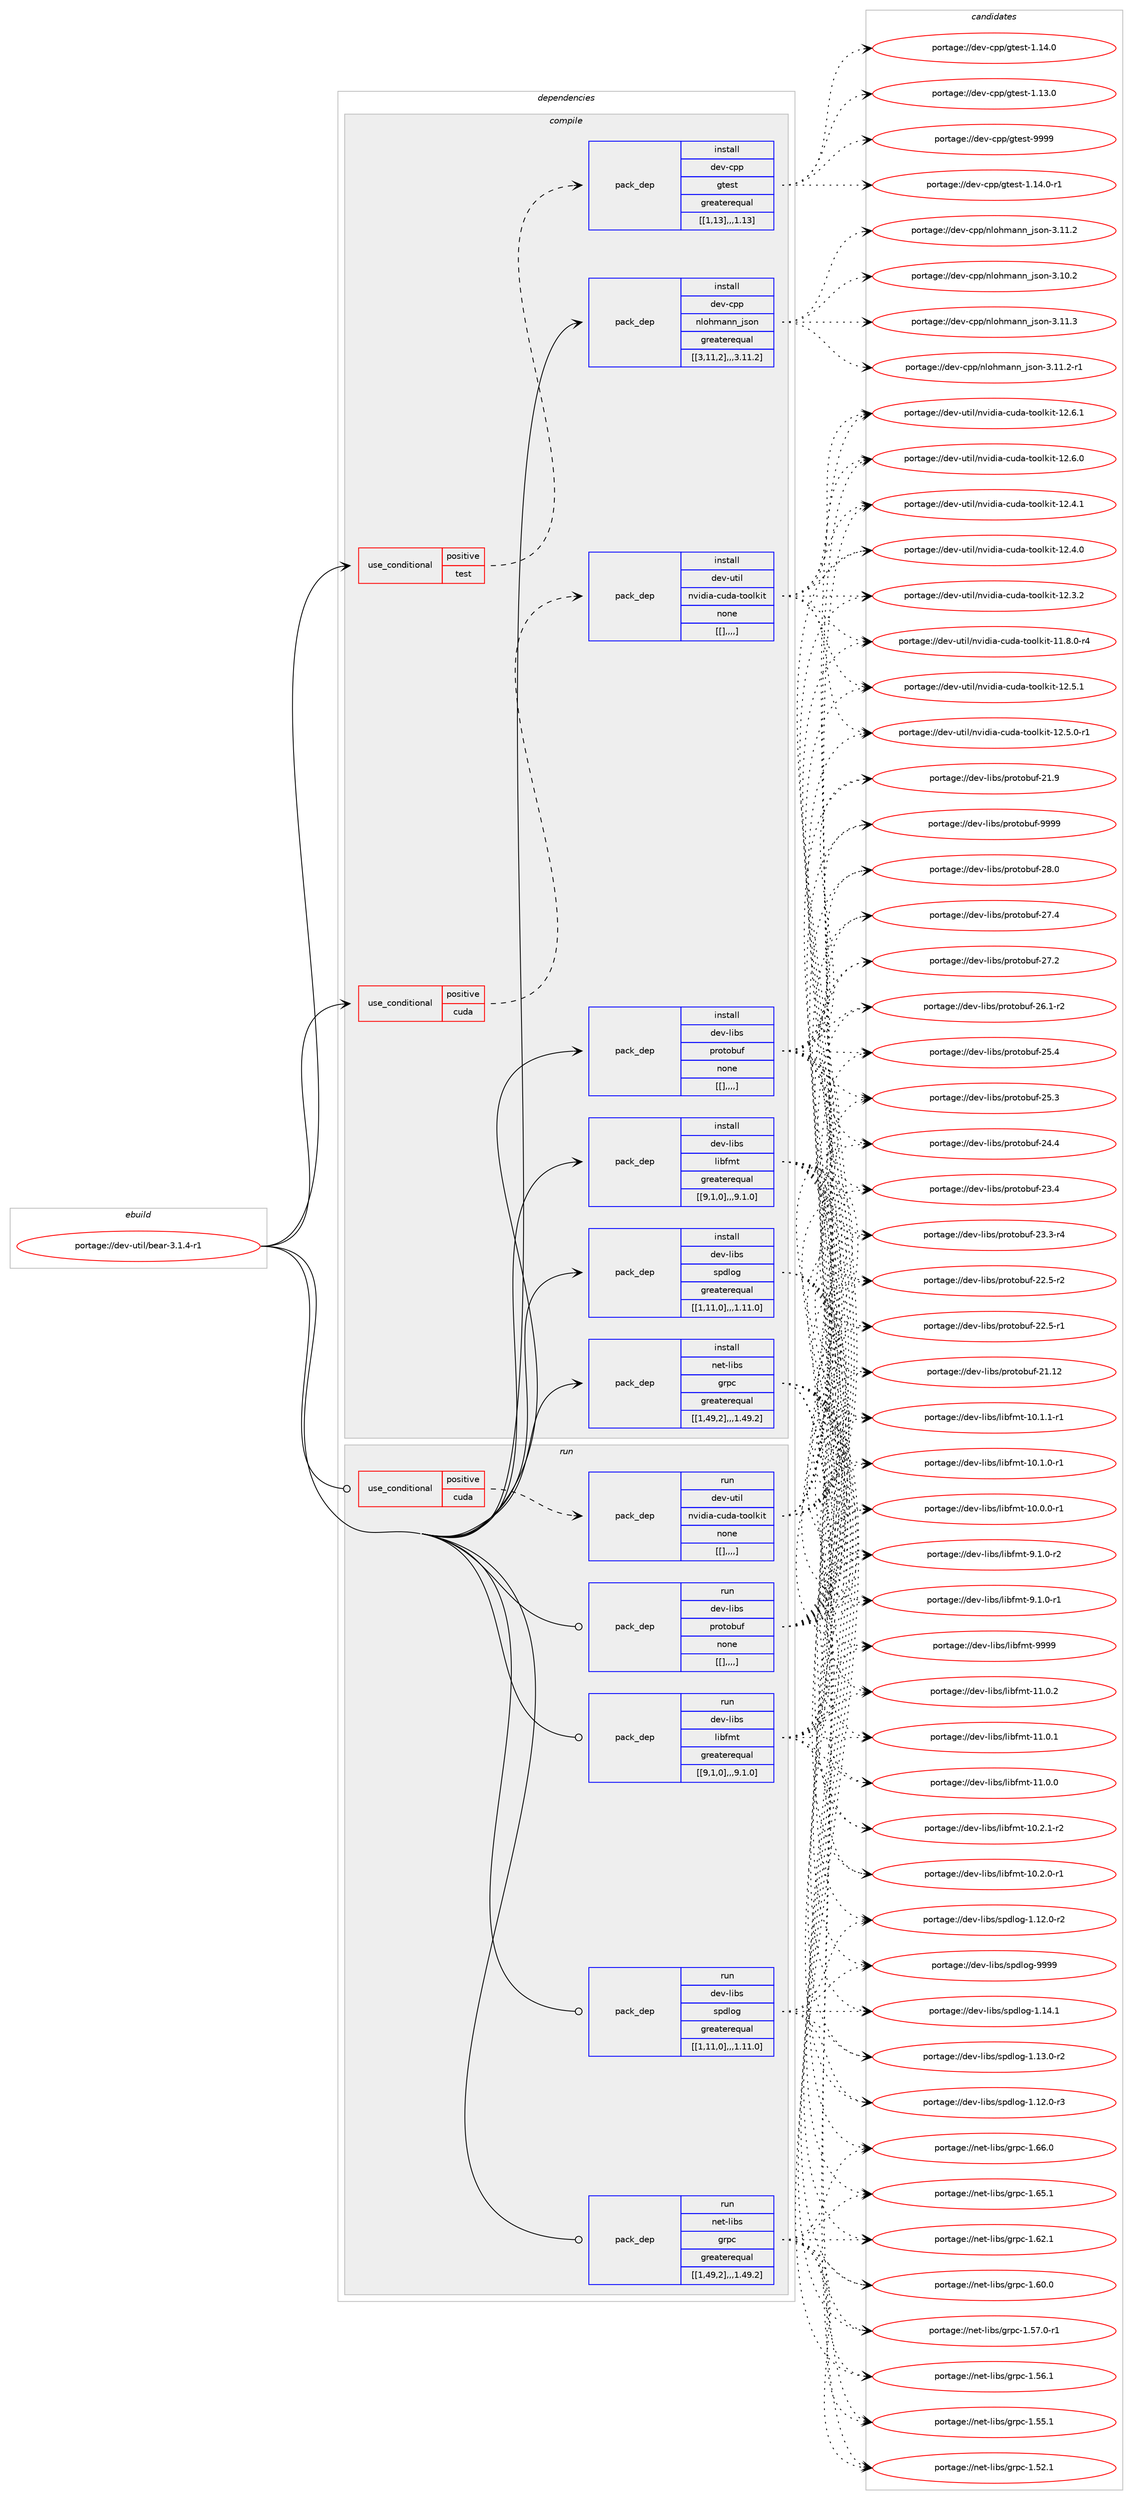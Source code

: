 digraph prolog {

# *************
# Graph options
# *************

newrank=true;
concentrate=true;
compound=true;
graph [rankdir=LR,fontname=Helvetica,fontsize=10,ranksep=1.5];#, ranksep=2.5, nodesep=0.2];
edge  [arrowhead=vee];
node  [fontname=Helvetica,fontsize=10];

# **********
# The ebuild
# **********

subgraph cluster_leftcol {
color=gray;
label=<<i>ebuild</i>>;
id [label="portage://dev-util/bear-3.1.4-r1", color=red, width=4, href="../dev-util/bear-3.1.4-r1.svg"];
}

# ****************
# The dependencies
# ****************

subgraph cluster_midcol {
color=gray;
label=<<i>dependencies</i>>;
subgraph cluster_compile {
fillcolor="#eeeeee";
style=filled;
label=<<i>compile</i>>;
subgraph cond61048 {
dependency214590 [label=<<TABLE BORDER="0" CELLBORDER="1" CELLSPACING="0" CELLPADDING="4"><TR><TD ROWSPAN="3" CELLPADDING="10">use_conditional</TD></TR><TR><TD>positive</TD></TR><TR><TD>cuda</TD></TR></TABLE>>, shape=none, color=red];
subgraph pack152149 {
dependency214591 [label=<<TABLE BORDER="0" CELLBORDER="1" CELLSPACING="0" CELLPADDING="4" WIDTH="220"><TR><TD ROWSPAN="6" CELLPADDING="30">pack_dep</TD></TR><TR><TD WIDTH="110">install</TD></TR><TR><TD>dev-util</TD></TR><TR><TD>nvidia-cuda-toolkit</TD></TR><TR><TD>none</TD></TR><TR><TD>[[],,,,]</TD></TR></TABLE>>, shape=none, color=blue];
}
dependency214590:e -> dependency214591:w [weight=20,style="dashed",arrowhead="vee"];
}
id:e -> dependency214590:w [weight=20,style="solid",arrowhead="vee"];
subgraph cond61049 {
dependency214592 [label=<<TABLE BORDER="0" CELLBORDER="1" CELLSPACING="0" CELLPADDING="4"><TR><TD ROWSPAN="3" CELLPADDING="10">use_conditional</TD></TR><TR><TD>positive</TD></TR><TR><TD>test</TD></TR></TABLE>>, shape=none, color=red];
subgraph pack152150 {
dependency214593 [label=<<TABLE BORDER="0" CELLBORDER="1" CELLSPACING="0" CELLPADDING="4" WIDTH="220"><TR><TD ROWSPAN="6" CELLPADDING="30">pack_dep</TD></TR><TR><TD WIDTH="110">install</TD></TR><TR><TD>dev-cpp</TD></TR><TR><TD>gtest</TD></TR><TR><TD>greaterequal</TD></TR><TR><TD>[[1,13],,,1.13]</TD></TR></TABLE>>, shape=none, color=blue];
}
dependency214592:e -> dependency214593:w [weight=20,style="dashed",arrowhead="vee"];
}
id:e -> dependency214592:w [weight=20,style="solid",arrowhead="vee"];
subgraph pack152151 {
dependency214594 [label=<<TABLE BORDER="0" CELLBORDER="1" CELLSPACING="0" CELLPADDING="4" WIDTH="220"><TR><TD ROWSPAN="6" CELLPADDING="30">pack_dep</TD></TR><TR><TD WIDTH="110">install</TD></TR><TR><TD>dev-cpp</TD></TR><TR><TD>nlohmann_json</TD></TR><TR><TD>greaterequal</TD></TR><TR><TD>[[3,11,2],,,3.11.2]</TD></TR></TABLE>>, shape=none, color=blue];
}
id:e -> dependency214594:w [weight=20,style="solid",arrowhead="vee"];
subgraph pack152152 {
dependency214595 [label=<<TABLE BORDER="0" CELLBORDER="1" CELLSPACING="0" CELLPADDING="4" WIDTH="220"><TR><TD ROWSPAN="6" CELLPADDING="30">pack_dep</TD></TR><TR><TD WIDTH="110">install</TD></TR><TR><TD>dev-libs</TD></TR><TR><TD>libfmt</TD></TR><TR><TD>greaterequal</TD></TR><TR><TD>[[9,1,0],,,9.1.0]</TD></TR></TABLE>>, shape=none, color=blue];
}
id:e -> dependency214595:w [weight=20,style="solid",arrowhead="vee"];
subgraph pack152153 {
dependency214596 [label=<<TABLE BORDER="0" CELLBORDER="1" CELLSPACING="0" CELLPADDING="4" WIDTH="220"><TR><TD ROWSPAN="6" CELLPADDING="30">pack_dep</TD></TR><TR><TD WIDTH="110">install</TD></TR><TR><TD>dev-libs</TD></TR><TR><TD>protobuf</TD></TR><TR><TD>none</TD></TR><TR><TD>[[],,,,]</TD></TR></TABLE>>, shape=none, color=blue];
}
id:e -> dependency214596:w [weight=20,style="solid",arrowhead="vee"];
subgraph pack152154 {
dependency214597 [label=<<TABLE BORDER="0" CELLBORDER="1" CELLSPACING="0" CELLPADDING="4" WIDTH="220"><TR><TD ROWSPAN="6" CELLPADDING="30">pack_dep</TD></TR><TR><TD WIDTH="110">install</TD></TR><TR><TD>dev-libs</TD></TR><TR><TD>spdlog</TD></TR><TR><TD>greaterequal</TD></TR><TR><TD>[[1,11,0],,,1.11.0]</TD></TR></TABLE>>, shape=none, color=blue];
}
id:e -> dependency214597:w [weight=20,style="solid",arrowhead="vee"];
subgraph pack152155 {
dependency214598 [label=<<TABLE BORDER="0" CELLBORDER="1" CELLSPACING="0" CELLPADDING="4" WIDTH="220"><TR><TD ROWSPAN="6" CELLPADDING="30">pack_dep</TD></TR><TR><TD WIDTH="110">install</TD></TR><TR><TD>net-libs</TD></TR><TR><TD>grpc</TD></TR><TR><TD>greaterequal</TD></TR><TR><TD>[[1,49,2],,,1.49.2]</TD></TR></TABLE>>, shape=none, color=blue];
}
id:e -> dependency214598:w [weight=20,style="solid",arrowhead="vee"];
}
subgraph cluster_compileandrun {
fillcolor="#eeeeee";
style=filled;
label=<<i>compile and run</i>>;
}
subgraph cluster_run {
fillcolor="#eeeeee";
style=filled;
label=<<i>run</i>>;
subgraph cond61050 {
dependency214599 [label=<<TABLE BORDER="0" CELLBORDER="1" CELLSPACING="0" CELLPADDING="4"><TR><TD ROWSPAN="3" CELLPADDING="10">use_conditional</TD></TR><TR><TD>positive</TD></TR><TR><TD>cuda</TD></TR></TABLE>>, shape=none, color=red];
subgraph pack152156 {
dependency214600 [label=<<TABLE BORDER="0" CELLBORDER="1" CELLSPACING="0" CELLPADDING="4" WIDTH="220"><TR><TD ROWSPAN="6" CELLPADDING="30">pack_dep</TD></TR><TR><TD WIDTH="110">run</TD></TR><TR><TD>dev-util</TD></TR><TR><TD>nvidia-cuda-toolkit</TD></TR><TR><TD>none</TD></TR><TR><TD>[[],,,,]</TD></TR></TABLE>>, shape=none, color=blue];
}
dependency214599:e -> dependency214600:w [weight=20,style="dashed",arrowhead="vee"];
}
id:e -> dependency214599:w [weight=20,style="solid",arrowhead="odot"];
subgraph pack152157 {
dependency214601 [label=<<TABLE BORDER="0" CELLBORDER="1" CELLSPACING="0" CELLPADDING="4" WIDTH="220"><TR><TD ROWSPAN="6" CELLPADDING="30">pack_dep</TD></TR><TR><TD WIDTH="110">run</TD></TR><TR><TD>dev-libs</TD></TR><TR><TD>libfmt</TD></TR><TR><TD>greaterequal</TD></TR><TR><TD>[[9,1,0],,,9.1.0]</TD></TR></TABLE>>, shape=none, color=blue];
}
id:e -> dependency214601:w [weight=20,style="solid",arrowhead="odot"];
subgraph pack152158 {
dependency214602 [label=<<TABLE BORDER="0" CELLBORDER="1" CELLSPACING="0" CELLPADDING="4" WIDTH="220"><TR><TD ROWSPAN="6" CELLPADDING="30">pack_dep</TD></TR><TR><TD WIDTH="110">run</TD></TR><TR><TD>dev-libs</TD></TR><TR><TD>protobuf</TD></TR><TR><TD>none</TD></TR><TR><TD>[[],,,,]</TD></TR></TABLE>>, shape=none, color=blue];
}
id:e -> dependency214602:w [weight=20,style="solid",arrowhead="odot"];
subgraph pack152159 {
dependency214603 [label=<<TABLE BORDER="0" CELLBORDER="1" CELLSPACING="0" CELLPADDING="4" WIDTH="220"><TR><TD ROWSPAN="6" CELLPADDING="30">pack_dep</TD></TR><TR><TD WIDTH="110">run</TD></TR><TR><TD>dev-libs</TD></TR><TR><TD>spdlog</TD></TR><TR><TD>greaterequal</TD></TR><TR><TD>[[1,11,0],,,1.11.0]</TD></TR></TABLE>>, shape=none, color=blue];
}
id:e -> dependency214603:w [weight=20,style="solid",arrowhead="odot"];
subgraph pack152160 {
dependency214604 [label=<<TABLE BORDER="0" CELLBORDER="1" CELLSPACING="0" CELLPADDING="4" WIDTH="220"><TR><TD ROWSPAN="6" CELLPADDING="30">pack_dep</TD></TR><TR><TD WIDTH="110">run</TD></TR><TR><TD>net-libs</TD></TR><TR><TD>grpc</TD></TR><TR><TD>greaterequal</TD></TR><TR><TD>[[1,49,2],,,1.49.2]</TD></TR></TABLE>>, shape=none, color=blue];
}
id:e -> dependency214604:w [weight=20,style="solid",arrowhead="odot"];
}
}

# **************
# The candidates
# **************

subgraph cluster_choices {
rank=same;
color=gray;
label=<<i>candidates</i>>;

subgraph choice152149 {
color=black;
nodesep=1;
choice1001011184511711610510847110118105100105974599117100974511611111110810710511645495046544649 [label="portage://dev-util/nvidia-cuda-toolkit-12.6.1", color=red, width=4,href="../dev-util/nvidia-cuda-toolkit-12.6.1.svg"];
choice1001011184511711610510847110118105100105974599117100974511611111110810710511645495046544648 [label="portage://dev-util/nvidia-cuda-toolkit-12.6.0", color=red, width=4,href="../dev-util/nvidia-cuda-toolkit-12.6.0.svg"];
choice1001011184511711610510847110118105100105974599117100974511611111110810710511645495046534649 [label="portage://dev-util/nvidia-cuda-toolkit-12.5.1", color=red, width=4,href="../dev-util/nvidia-cuda-toolkit-12.5.1.svg"];
choice10010111845117116105108471101181051001059745991171009745116111111108107105116454950465346484511449 [label="portage://dev-util/nvidia-cuda-toolkit-12.5.0-r1", color=red, width=4,href="../dev-util/nvidia-cuda-toolkit-12.5.0-r1.svg"];
choice1001011184511711610510847110118105100105974599117100974511611111110810710511645495046524649 [label="portage://dev-util/nvidia-cuda-toolkit-12.4.1", color=red, width=4,href="../dev-util/nvidia-cuda-toolkit-12.4.1.svg"];
choice1001011184511711610510847110118105100105974599117100974511611111110810710511645495046524648 [label="portage://dev-util/nvidia-cuda-toolkit-12.4.0", color=red, width=4,href="../dev-util/nvidia-cuda-toolkit-12.4.0.svg"];
choice1001011184511711610510847110118105100105974599117100974511611111110810710511645495046514650 [label="portage://dev-util/nvidia-cuda-toolkit-12.3.2", color=red, width=4,href="../dev-util/nvidia-cuda-toolkit-12.3.2.svg"];
choice10010111845117116105108471101181051001059745991171009745116111111108107105116454949465646484511452 [label="portage://dev-util/nvidia-cuda-toolkit-11.8.0-r4", color=red, width=4,href="../dev-util/nvidia-cuda-toolkit-11.8.0-r4.svg"];
dependency214591:e -> choice1001011184511711610510847110118105100105974599117100974511611111110810710511645495046544649:w [style=dotted,weight="100"];
dependency214591:e -> choice1001011184511711610510847110118105100105974599117100974511611111110810710511645495046544648:w [style=dotted,weight="100"];
dependency214591:e -> choice1001011184511711610510847110118105100105974599117100974511611111110810710511645495046534649:w [style=dotted,weight="100"];
dependency214591:e -> choice10010111845117116105108471101181051001059745991171009745116111111108107105116454950465346484511449:w [style=dotted,weight="100"];
dependency214591:e -> choice1001011184511711610510847110118105100105974599117100974511611111110810710511645495046524649:w [style=dotted,weight="100"];
dependency214591:e -> choice1001011184511711610510847110118105100105974599117100974511611111110810710511645495046524648:w [style=dotted,weight="100"];
dependency214591:e -> choice1001011184511711610510847110118105100105974599117100974511611111110810710511645495046514650:w [style=dotted,weight="100"];
dependency214591:e -> choice10010111845117116105108471101181051001059745991171009745116111111108107105116454949465646484511452:w [style=dotted,weight="100"];
}
subgraph choice152150 {
color=black;
nodesep=1;
choice1001011184599112112471031161011151164557575757 [label="portage://dev-cpp/gtest-9999", color=red, width=4,href="../dev-cpp/gtest-9999.svg"];
choice100101118459911211247103116101115116454946495246484511449 [label="portage://dev-cpp/gtest-1.14.0-r1", color=red, width=4,href="../dev-cpp/gtest-1.14.0-r1.svg"];
choice10010111845991121124710311610111511645494649524648 [label="portage://dev-cpp/gtest-1.14.0", color=red, width=4,href="../dev-cpp/gtest-1.14.0.svg"];
choice10010111845991121124710311610111511645494649514648 [label="portage://dev-cpp/gtest-1.13.0", color=red, width=4,href="../dev-cpp/gtest-1.13.0.svg"];
dependency214593:e -> choice1001011184599112112471031161011151164557575757:w [style=dotted,weight="100"];
dependency214593:e -> choice100101118459911211247103116101115116454946495246484511449:w [style=dotted,weight="100"];
dependency214593:e -> choice10010111845991121124710311610111511645494649524648:w [style=dotted,weight="100"];
dependency214593:e -> choice10010111845991121124710311610111511645494649514648:w [style=dotted,weight="100"];
}
subgraph choice152151 {
color=black;
nodesep=1;
choice100101118459911211247110108111104109971101109510611511111045514649494651 [label="portage://dev-cpp/nlohmann_json-3.11.3", color=red, width=4,href="../dev-cpp/nlohmann_json-3.11.3.svg"];
choice1001011184599112112471101081111041099711011095106115111110455146494946504511449 [label="portage://dev-cpp/nlohmann_json-3.11.2-r1", color=red, width=4,href="../dev-cpp/nlohmann_json-3.11.2-r1.svg"];
choice100101118459911211247110108111104109971101109510611511111045514649494650 [label="portage://dev-cpp/nlohmann_json-3.11.2", color=red, width=4,href="../dev-cpp/nlohmann_json-3.11.2.svg"];
choice100101118459911211247110108111104109971101109510611511111045514649484650 [label="portage://dev-cpp/nlohmann_json-3.10.2", color=red, width=4,href="../dev-cpp/nlohmann_json-3.10.2.svg"];
dependency214594:e -> choice100101118459911211247110108111104109971101109510611511111045514649494651:w [style=dotted,weight="100"];
dependency214594:e -> choice1001011184599112112471101081111041099711011095106115111110455146494946504511449:w [style=dotted,weight="100"];
dependency214594:e -> choice100101118459911211247110108111104109971101109510611511111045514649494650:w [style=dotted,weight="100"];
dependency214594:e -> choice100101118459911211247110108111104109971101109510611511111045514649484650:w [style=dotted,weight="100"];
}
subgraph choice152152 {
color=black;
nodesep=1;
choice100101118451081059811547108105981021091164557575757 [label="portage://dev-libs/libfmt-9999", color=red, width=4,href="../dev-libs/libfmt-9999.svg"];
choice1001011184510810598115471081059810210911645494946484650 [label="portage://dev-libs/libfmt-11.0.2", color=red, width=4,href="../dev-libs/libfmt-11.0.2.svg"];
choice1001011184510810598115471081059810210911645494946484649 [label="portage://dev-libs/libfmt-11.0.1", color=red, width=4,href="../dev-libs/libfmt-11.0.1.svg"];
choice1001011184510810598115471081059810210911645494946484648 [label="portage://dev-libs/libfmt-11.0.0", color=red, width=4,href="../dev-libs/libfmt-11.0.0.svg"];
choice10010111845108105981154710810598102109116454948465046494511450 [label="portage://dev-libs/libfmt-10.2.1-r2", color=red, width=4,href="../dev-libs/libfmt-10.2.1-r2.svg"];
choice10010111845108105981154710810598102109116454948465046484511449 [label="portage://dev-libs/libfmt-10.2.0-r1", color=red, width=4,href="../dev-libs/libfmt-10.2.0-r1.svg"];
choice10010111845108105981154710810598102109116454948464946494511449 [label="portage://dev-libs/libfmt-10.1.1-r1", color=red, width=4,href="../dev-libs/libfmt-10.1.1-r1.svg"];
choice10010111845108105981154710810598102109116454948464946484511449 [label="portage://dev-libs/libfmt-10.1.0-r1", color=red, width=4,href="../dev-libs/libfmt-10.1.0-r1.svg"];
choice10010111845108105981154710810598102109116454948464846484511449 [label="portage://dev-libs/libfmt-10.0.0-r1", color=red, width=4,href="../dev-libs/libfmt-10.0.0-r1.svg"];
choice100101118451081059811547108105981021091164557464946484511450 [label="portage://dev-libs/libfmt-9.1.0-r2", color=red, width=4,href="../dev-libs/libfmt-9.1.0-r2.svg"];
choice100101118451081059811547108105981021091164557464946484511449 [label="portage://dev-libs/libfmt-9.1.0-r1", color=red, width=4,href="../dev-libs/libfmt-9.1.0-r1.svg"];
dependency214595:e -> choice100101118451081059811547108105981021091164557575757:w [style=dotted,weight="100"];
dependency214595:e -> choice1001011184510810598115471081059810210911645494946484650:w [style=dotted,weight="100"];
dependency214595:e -> choice1001011184510810598115471081059810210911645494946484649:w [style=dotted,weight="100"];
dependency214595:e -> choice1001011184510810598115471081059810210911645494946484648:w [style=dotted,weight="100"];
dependency214595:e -> choice10010111845108105981154710810598102109116454948465046494511450:w [style=dotted,weight="100"];
dependency214595:e -> choice10010111845108105981154710810598102109116454948465046484511449:w [style=dotted,weight="100"];
dependency214595:e -> choice10010111845108105981154710810598102109116454948464946494511449:w [style=dotted,weight="100"];
dependency214595:e -> choice10010111845108105981154710810598102109116454948464946484511449:w [style=dotted,weight="100"];
dependency214595:e -> choice10010111845108105981154710810598102109116454948464846484511449:w [style=dotted,weight="100"];
dependency214595:e -> choice100101118451081059811547108105981021091164557464946484511450:w [style=dotted,weight="100"];
dependency214595:e -> choice100101118451081059811547108105981021091164557464946484511449:w [style=dotted,weight="100"];
}
subgraph choice152153 {
color=black;
nodesep=1;
choice100101118451081059811547112114111116111981171024557575757 [label="portage://dev-libs/protobuf-9999", color=red, width=4,href="../dev-libs/protobuf-9999.svg"];
choice100101118451081059811547112114111116111981171024550564648 [label="portage://dev-libs/protobuf-28.0", color=red, width=4,href="../dev-libs/protobuf-28.0.svg"];
choice100101118451081059811547112114111116111981171024550554652 [label="portage://dev-libs/protobuf-27.4", color=red, width=4,href="../dev-libs/protobuf-27.4.svg"];
choice100101118451081059811547112114111116111981171024550554650 [label="portage://dev-libs/protobuf-27.2", color=red, width=4,href="../dev-libs/protobuf-27.2.svg"];
choice1001011184510810598115471121141111161119811710245505446494511450 [label="portage://dev-libs/protobuf-26.1-r2", color=red, width=4,href="../dev-libs/protobuf-26.1-r2.svg"];
choice100101118451081059811547112114111116111981171024550534652 [label="portage://dev-libs/protobuf-25.4", color=red, width=4,href="../dev-libs/protobuf-25.4.svg"];
choice100101118451081059811547112114111116111981171024550534651 [label="portage://dev-libs/protobuf-25.3", color=red, width=4,href="../dev-libs/protobuf-25.3.svg"];
choice100101118451081059811547112114111116111981171024550524652 [label="portage://dev-libs/protobuf-24.4", color=red, width=4,href="../dev-libs/protobuf-24.4.svg"];
choice100101118451081059811547112114111116111981171024550514652 [label="portage://dev-libs/protobuf-23.4", color=red, width=4,href="../dev-libs/protobuf-23.4.svg"];
choice1001011184510810598115471121141111161119811710245505146514511452 [label="portage://dev-libs/protobuf-23.3-r4", color=red, width=4,href="../dev-libs/protobuf-23.3-r4.svg"];
choice1001011184510810598115471121141111161119811710245505046534511450 [label="portage://dev-libs/protobuf-22.5-r2", color=red, width=4,href="../dev-libs/protobuf-22.5-r2.svg"];
choice1001011184510810598115471121141111161119811710245505046534511449 [label="portage://dev-libs/protobuf-22.5-r1", color=red, width=4,href="../dev-libs/protobuf-22.5-r1.svg"];
choice10010111845108105981154711211411111611198117102455049464950 [label="portage://dev-libs/protobuf-21.12", color=red, width=4,href="../dev-libs/protobuf-21.12.svg"];
choice100101118451081059811547112114111116111981171024550494657 [label="portage://dev-libs/protobuf-21.9", color=red, width=4,href="../dev-libs/protobuf-21.9.svg"];
dependency214596:e -> choice100101118451081059811547112114111116111981171024557575757:w [style=dotted,weight="100"];
dependency214596:e -> choice100101118451081059811547112114111116111981171024550564648:w [style=dotted,weight="100"];
dependency214596:e -> choice100101118451081059811547112114111116111981171024550554652:w [style=dotted,weight="100"];
dependency214596:e -> choice100101118451081059811547112114111116111981171024550554650:w [style=dotted,weight="100"];
dependency214596:e -> choice1001011184510810598115471121141111161119811710245505446494511450:w [style=dotted,weight="100"];
dependency214596:e -> choice100101118451081059811547112114111116111981171024550534652:w [style=dotted,weight="100"];
dependency214596:e -> choice100101118451081059811547112114111116111981171024550534651:w [style=dotted,weight="100"];
dependency214596:e -> choice100101118451081059811547112114111116111981171024550524652:w [style=dotted,weight="100"];
dependency214596:e -> choice100101118451081059811547112114111116111981171024550514652:w [style=dotted,weight="100"];
dependency214596:e -> choice1001011184510810598115471121141111161119811710245505146514511452:w [style=dotted,weight="100"];
dependency214596:e -> choice1001011184510810598115471121141111161119811710245505046534511450:w [style=dotted,weight="100"];
dependency214596:e -> choice1001011184510810598115471121141111161119811710245505046534511449:w [style=dotted,weight="100"];
dependency214596:e -> choice10010111845108105981154711211411111611198117102455049464950:w [style=dotted,weight="100"];
dependency214596:e -> choice100101118451081059811547112114111116111981171024550494657:w [style=dotted,weight="100"];
}
subgraph choice152154 {
color=black;
nodesep=1;
choice1001011184510810598115471151121001081111034557575757 [label="portage://dev-libs/spdlog-9999", color=red, width=4,href="../dev-libs/spdlog-9999.svg"];
choice10010111845108105981154711511210010811110345494649524649 [label="portage://dev-libs/spdlog-1.14.1", color=red, width=4,href="../dev-libs/spdlog-1.14.1.svg"];
choice100101118451081059811547115112100108111103454946495146484511450 [label="portage://dev-libs/spdlog-1.13.0-r2", color=red, width=4,href="../dev-libs/spdlog-1.13.0-r2.svg"];
choice100101118451081059811547115112100108111103454946495046484511451 [label="portage://dev-libs/spdlog-1.12.0-r3", color=red, width=4,href="../dev-libs/spdlog-1.12.0-r3.svg"];
choice100101118451081059811547115112100108111103454946495046484511450 [label="portage://dev-libs/spdlog-1.12.0-r2", color=red, width=4,href="../dev-libs/spdlog-1.12.0-r2.svg"];
dependency214597:e -> choice1001011184510810598115471151121001081111034557575757:w [style=dotted,weight="100"];
dependency214597:e -> choice10010111845108105981154711511210010811110345494649524649:w [style=dotted,weight="100"];
dependency214597:e -> choice100101118451081059811547115112100108111103454946495146484511450:w [style=dotted,weight="100"];
dependency214597:e -> choice100101118451081059811547115112100108111103454946495046484511451:w [style=dotted,weight="100"];
dependency214597:e -> choice100101118451081059811547115112100108111103454946495046484511450:w [style=dotted,weight="100"];
}
subgraph choice152155 {
color=black;
nodesep=1;
choice1101011164510810598115471031141129945494654544648 [label="portage://net-libs/grpc-1.66.0", color=red, width=4,href="../net-libs/grpc-1.66.0.svg"];
choice1101011164510810598115471031141129945494654534649 [label="portage://net-libs/grpc-1.65.1", color=red, width=4,href="../net-libs/grpc-1.65.1.svg"];
choice1101011164510810598115471031141129945494654504649 [label="portage://net-libs/grpc-1.62.1", color=red, width=4,href="../net-libs/grpc-1.62.1.svg"];
choice1101011164510810598115471031141129945494654484648 [label="portage://net-libs/grpc-1.60.0", color=red, width=4,href="../net-libs/grpc-1.60.0.svg"];
choice11010111645108105981154710311411299454946535546484511449 [label="portage://net-libs/grpc-1.57.0-r1", color=red, width=4,href="../net-libs/grpc-1.57.0-r1.svg"];
choice1101011164510810598115471031141129945494653544649 [label="portage://net-libs/grpc-1.56.1", color=red, width=4,href="../net-libs/grpc-1.56.1.svg"];
choice1101011164510810598115471031141129945494653534649 [label="portage://net-libs/grpc-1.55.1", color=red, width=4,href="../net-libs/grpc-1.55.1.svg"];
choice1101011164510810598115471031141129945494653504649 [label="portage://net-libs/grpc-1.52.1", color=red, width=4,href="../net-libs/grpc-1.52.1.svg"];
dependency214598:e -> choice1101011164510810598115471031141129945494654544648:w [style=dotted,weight="100"];
dependency214598:e -> choice1101011164510810598115471031141129945494654534649:w [style=dotted,weight="100"];
dependency214598:e -> choice1101011164510810598115471031141129945494654504649:w [style=dotted,weight="100"];
dependency214598:e -> choice1101011164510810598115471031141129945494654484648:w [style=dotted,weight="100"];
dependency214598:e -> choice11010111645108105981154710311411299454946535546484511449:w [style=dotted,weight="100"];
dependency214598:e -> choice1101011164510810598115471031141129945494653544649:w [style=dotted,weight="100"];
dependency214598:e -> choice1101011164510810598115471031141129945494653534649:w [style=dotted,weight="100"];
dependency214598:e -> choice1101011164510810598115471031141129945494653504649:w [style=dotted,weight="100"];
}
subgraph choice152156 {
color=black;
nodesep=1;
choice1001011184511711610510847110118105100105974599117100974511611111110810710511645495046544649 [label="portage://dev-util/nvidia-cuda-toolkit-12.6.1", color=red, width=4,href="../dev-util/nvidia-cuda-toolkit-12.6.1.svg"];
choice1001011184511711610510847110118105100105974599117100974511611111110810710511645495046544648 [label="portage://dev-util/nvidia-cuda-toolkit-12.6.0", color=red, width=4,href="../dev-util/nvidia-cuda-toolkit-12.6.0.svg"];
choice1001011184511711610510847110118105100105974599117100974511611111110810710511645495046534649 [label="portage://dev-util/nvidia-cuda-toolkit-12.5.1", color=red, width=4,href="../dev-util/nvidia-cuda-toolkit-12.5.1.svg"];
choice10010111845117116105108471101181051001059745991171009745116111111108107105116454950465346484511449 [label="portage://dev-util/nvidia-cuda-toolkit-12.5.0-r1", color=red, width=4,href="../dev-util/nvidia-cuda-toolkit-12.5.0-r1.svg"];
choice1001011184511711610510847110118105100105974599117100974511611111110810710511645495046524649 [label="portage://dev-util/nvidia-cuda-toolkit-12.4.1", color=red, width=4,href="../dev-util/nvidia-cuda-toolkit-12.4.1.svg"];
choice1001011184511711610510847110118105100105974599117100974511611111110810710511645495046524648 [label="portage://dev-util/nvidia-cuda-toolkit-12.4.0", color=red, width=4,href="../dev-util/nvidia-cuda-toolkit-12.4.0.svg"];
choice1001011184511711610510847110118105100105974599117100974511611111110810710511645495046514650 [label="portage://dev-util/nvidia-cuda-toolkit-12.3.2", color=red, width=4,href="../dev-util/nvidia-cuda-toolkit-12.3.2.svg"];
choice10010111845117116105108471101181051001059745991171009745116111111108107105116454949465646484511452 [label="portage://dev-util/nvidia-cuda-toolkit-11.8.0-r4", color=red, width=4,href="../dev-util/nvidia-cuda-toolkit-11.8.0-r4.svg"];
dependency214600:e -> choice1001011184511711610510847110118105100105974599117100974511611111110810710511645495046544649:w [style=dotted,weight="100"];
dependency214600:e -> choice1001011184511711610510847110118105100105974599117100974511611111110810710511645495046544648:w [style=dotted,weight="100"];
dependency214600:e -> choice1001011184511711610510847110118105100105974599117100974511611111110810710511645495046534649:w [style=dotted,weight="100"];
dependency214600:e -> choice10010111845117116105108471101181051001059745991171009745116111111108107105116454950465346484511449:w [style=dotted,weight="100"];
dependency214600:e -> choice1001011184511711610510847110118105100105974599117100974511611111110810710511645495046524649:w [style=dotted,weight="100"];
dependency214600:e -> choice1001011184511711610510847110118105100105974599117100974511611111110810710511645495046524648:w [style=dotted,weight="100"];
dependency214600:e -> choice1001011184511711610510847110118105100105974599117100974511611111110810710511645495046514650:w [style=dotted,weight="100"];
dependency214600:e -> choice10010111845117116105108471101181051001059745991171009745116111111108107105116454949465646484511452:w [style=dotted,weight="100"];
}
subgraph choice152157 {
color=black;
nodesep=1;
choice100101118451081059811547108105981021091164557575757 [label="portage://dev-libs/libfmt-9999", color=red, width=4,href="../dev-libs/libfmt-9999.svg"];
choice1001011184510810598115471081059810210911645494946484650 [label="portage://dev-libs/libfmt-11.0.2", color=red, width=4,href="../dev-libs/libfmt-11.0.2.svg"];
choice1001011184510810598115471081059810210911645494946484649 [label="portage://dev-libs/libfmt-11.0.1", color=red, width=4,href="../dev-libs/libfmt-11.0.1.svg"];
choice1001011184510810598115471081059810210911645494946484648 [label="portage://dev-libs/libfmt-11.0.0", color=red, width=4,href="../dev-libs/libfmt-11.0.0.svg"];
choice10010111845108105981154710810598102109116454948465046494511450 [label="portage://dev-libs/libfmt-10.2.1-r2", color=red, width=4,href="../dev-libs/libfmt-10.2.1-r2.svg"];
choice10010111845108105981154710810598102109116454948465046484511449 [label="portage://dev-libs/libfmt-10.2.0-r1", color=red, width=4,href="../dev-libs/libfmt-10.2.0-r1.svg"];
choice10010111845108105981154710810598102109116454948464946494511449 [label="portage://dev-libs/libfmt-10.1.1-r1", color=red, width=4,href="../dev-libs/libfmt-10.1.1-r1.svg"];
choice10010111845108105981154710810598102109116454948464946484511449 [label="portage://dev-libs/libfmt-10.1.0-r1", color=red, width=4,href="../dev-libs/libfmt-10.1.0-r1.svg"];
choice10010111845108105981154710810598102109116454948464846484511449 [label="portage://dev-libs/libfmt-10.0.0-r1", color=red, width=4,href="../dev-libs/libfmt-10.0.0-r1.svg"];
choice100101118451081059811547108105981021091164557464946484511450 [label="portage://dev-libs/libfmt-9.1.0-r2", color=red, width=4,href="../dev-libs/libfmt-9.1.0-r2.svg"];
choice100101118451081059811547108105981021091164557464946484511449 [label="portage://dev-libs/libfmt-9.1.0-r1", color=red, width=4,href="../dev-libs/libfmt-9.1.0-r1.svg"];
dependency214601:e -> choice100101118451081059811547108105981021091164557575757:w [style=dotted,weight="100"];
dependency214601:e -> choice1001011184510810598115471081059810210911645494946484650:w [style=dotted,weight="100"];
dependency214601:e -> choice1001011184510810598115471081059810210911645494946484649:w [style=dotted,weight="100"];
dependency214601:e -> choice1001011184510810598115471081059810210911645494946484648:w [style=dotted,weight="100"];
dependency214601:e -> choice10010111845108105981154710810598102109116454948465046494511450:w [style=dotted,weight="100"];
dependency214601:e -> choice10010111845108105981154710810598102109116454948465046484511449:w [style=dotted,weight="100"];
dependency214601:e -> choice10010111845108105981154710810598102109116454948464946494511449:w [style=dotted,weight="100"];
dependency214601:e -> choice10010111845108105981154710810598102109116454948464946484511449:w [style=dotted,weight="100"];
dependency214601:e -> choice10010111845108105981154710810598102109116454948464846484511449:w [style=dotted,weight="100"];
dependency214601:e -> choice100101118451081059811547108105981021091164557464946484511450:w [style=dotted,weight="100"];
dependency214601:e -> choice100101118451081059811547108105981021091164557464946484511449:w [style=dotted,weight="100"];
}
subgraph choice152158 {
color=black;
nodesep=1;
choice100101118451081059811547112114111116111981171024557575757 [label="portage://dev-libs/protobuf-9999", color=red, width=4,href="../dev-libs/protobuf-9999.svg"];
choice100101118451081059811547112114111116111981171024550564648 [label="portage://dev-libs/protobuf-28.0", color=red, width=4,href="../dev-libs/protobuf-28.0.svg"];
choice100101118451081059811547112114111116111981171024550554652 [label="portage://dev-libs/protobuf-27.4", color=red, width=4,href="../dev-libs/protobuf-27.4.svg"];
choice100101118451081059811547112114111116111981171024550554650 [label="portage://dev-libs/protobuf-27.2", color=red, width=4,href="../dev-libs/protobuf-27.2.svg"];
choice1001011184510810598115471121141111161119811710245505446494511450 [label="portage://dev-libs/protobuf-26.1-r2", color=red, width=4,href="../dev-libs/protobuf-26.1-r2.svg"];
choice100101118451081059811547112114111116111981171024550534652 [label="portage://dev-libs/protobuf-25.4", color=red, width=4,href="../dev-libs/protobuf-25.4.svg"];
choice100101118451081059811547112114111116111981171024550534651 [label="portage://dev-libs/protobuf-25.3", color=red, width=4,href="../dev-libs/protobuf-25.3.svg"];
choice100101118451081059811547112114111116111981171024550524652 [label="portage://dev-libs/protobuf-24.4", color=red, width=4,href="../dev-libs/protobuf-24.4.svg"];
choice100101118451081059811547112114111116111981171024550514652 [label="portage://dev-libs/protobuf-23.4", color=red, width=4,href="../dev-libs/protobuf-23.4.svg"];
choice1001011184510810598115471121141111161119811710245505146514511452 [label="portage://dev-libs/protobuf-23.3-r4", color=red, width=4,href="../dev-libs/protobuf-23.3-r4.svg"];
choice1001011184510810598115471121141111161119811710245505046534511450 [label="portage://dev-libs/protobuf-22.5-r2", color=red, width=4,href="../dev-libs/protobuf-22.5-r2.svg"];
choice1001011184510810598115471121141111161119811710245505046534511449 [label="portage://dev-libs/protobuf-22.5-r1", color=red, width=4,href="../dev-libs/protobuf-22.5-r1.svg"];
choice10010111845108105981154711211411111611198117102455049464950 [label="portage://dev-libs/protobuf-21.12", color=red, width=4,href="../dev-libs/protobuf-21.12.svg"];
choice100101118451081059811547112114111116111981171024550494657 [label="portage://dev-libs/protobuf-21.9", color=red, width=4,href="../dev-libs/protobuf-21.9.svg"];
dependency214602:e -> choice100101118451081059811547112114111116111981171024557575757:w [style=dotted,weight="100"];
dependency214602:e -> choice100101118451081059811547112114111116111981171024550564648:w [style=dotted,weight="100"];
dependency214602:e -> choice100101118451081059811547112114111116111981171024550554652:w [style=dotted,weight="100"];
dependency214602:e -> choice100101118451081059811547112114111116111981171024550554650:w [style=dotted,weight="100"];
dependency214602:e -> choice1001011184510810598115471121141111161119811710245505446494511450:w [style=dotted,weight="100"];
dependency214602:e -> choice100101118451081059811547112114111116111981171024550534652:w [style=dotted,weight="100"];
dependency214602:e -> choice100101118451081059811547112114111116111981171024550534651:w [style=dotted,weight="100"];
dependency214602:e -> choice100101118451081059811547112114111116111981171024550524652:w [style=dotted,weight="100"];
dependency214602:e -> choice100101118451081059811547112114111116111981171024550514652:w [style=dotted,weight="100"];
dependency214602:e -> choice1001011184510810598115471121141111161119811710245505146514511452:w [style=dotted,weight="100"];
dependency214602:e -> choice1001011184510810598115471121141111161119811710245505046534511450:w [style=dotted,weight="100"];
dependency214602:e -> choice1001011184510810598115471121141111161119811710245505046534511449:w [style=dotted,weight="100"];
dependency214602:e -> choice10010111845108105981154711211411111611198117102455049464950:w [style=dotted,weight="100"];
dependency214602:e -> choice100101118451081059811547112114111116111981171024550494657:w [style=dotted,weight="100"];
}
subgraph choice152159 {
color=black;
nodesep=1;
choice1001011184510810598115471151121001081111034557575757 [label="portage://dev-libs/spdlog-9999", color=red, width=4,href="../dev-libs/spdlog-9999.svg"];
choice10010111845108105981154711511210010811110345494649524649 [label="portage://dev-libs/spdlog-1.14.1", color=red, width=4,href="../dev-libs/spdlog-1.14.1.svg"];
choice100101118451081059811547115112100108111103454946495146484511450 [label="portage://dev-libs/spdlog-1.13.0-r2", color=red, width=4,href="../dev-libs/spdlog-1.13.0-r2.svg"];
choice100101118451081059811547115112100108111103454946495046484511451 [label="portage://dev-libs/spdlog-1.12.0-r3", color=red, width=4,href="../dev-libs/spdlog-1.12.0-r3.svg"];
choice100101118451081059811547115112100108111103454946495046484511450 [label="portage://dev-libs/spdlog-1.12.0-r2", color=red, width=4,href="../dev-libs/spdlog-1.12.0-r2.svg"];
dependency214603:e -> choice1001011184510810598115471151121001081111034557575757:w [style=dotted,weight="100"];
dependency214603:e -> choice10010111845108105981154711511210010811110345494649524649:w [style=dotted,weight="100"];
dependency214603:e -> choice100101118451081059811547115112100108111103454946495146484511450:w [style=dotted,weight="100"];
dependency214603:e -> choice100101118451081059811547115112100108111103454946495046484511451:w [style=dotted,weight="100"];
dependency214603:e -> choice100101118451081059811547115112100108111103454946495046484511450:w [style=dotted,weight="100"];
}
subgraph choice152160 {
color=black;
nodesep=1;
choice1101011164510810598115471031141129945494654544648 [label="portage://net-libs/grpc-1.66.0", color=red, width=4,href="../net-libs/grpc-1.66.0.svg"];
choice1101011164510810598115471031141129945494654534649 [label="portage://net-libs/grpc-1.65.1", color=red, width=4,href="../net-libs/grpc-1.65.1.svg"];
choice1101011164510810598115471031141129945494654504649 [label="portage://net-libs/grpc-1.62.1", color=red, width=4,href="../net-libs/grpc-1.62.1.svg"];
choice1101011164510810598115471031141129945494654484648 [label="portage://net-libs/grpc-1.60.0", color=red, width=4,href="../net-libs/grpc-1.60.0.svg"];
choice11010111645108105981154710311411299454946535546484511449 [label="portage://net-libs/grpc-1.57.0-r1", color=red, width=4,href="../net-libs/grpc-1.57.0-r1.svg"];
choice1101011164510810598115471031141129945494653544649 [label="portage://net-libs/grpc-1.56.1", color=red, width=4,href="../net-libs/grpc-1.56.1.svg"];
choice1101011164510810598115471031141129945494653534649 [label="portage://net-libs/grpc-1.55.1", color=red, width=4,href="../net-libs/grpc-1.55.1.svg"];
choice1101011164510810598115471031141129945494653504649 [label="portage://net-libs/grpc-1.52.1", color=red, width=4,href="../net-libs/grpc-1.52.1.svg"];
dependency214604:e -> choice1101011164510810598115471031141129945494654544648:w [style=dotted,weight="100"];
dependency214604:e -> choice1101011164510810598115471031141129945494654534649:w [style=dotted,weight="100"];
dependency214604:e -> choice1101011164510810598115471031141129945494654504649:w [style=dotted,weight="100"];
dependency214604:e -> choice1101011164510810598115471031141129945494654484648:w [style=dotted,weight="100"];
dependency214604:e -> choice11010111645108105981154710311411299454946535546484511449:w [style=dotted,weight="100"];
dependency214604:e -> choice1101011164510810598115471031141129945494653544649:w [style=dotted,weight="100"];
dependency214604:e -> choice1101011164510810598115471031141129945494653534649:w [style=dotted,weight="100"];
dependency214604:e -> choice1101011164510810598115471031141129945494653504649:w [style=dotted,weight="100"];
}
}

}
